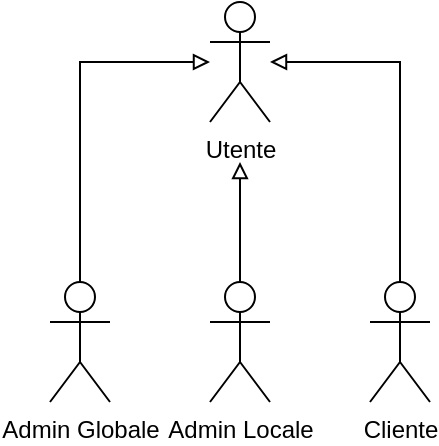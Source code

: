 <mxfile version="24.9.2">
  <diagram name="Page-1" id="929967ad-93f9-6ef4-fab6-5d389245f69c">
    <mxGraphModel dx="880" dy="480" grid="1" gridSize="10" guides="1" tooltips="1" connect="1" arrows="1" fold="1" page="1" pageScale="1.5" pageWidth="1169" pageHeight="826" background="none" math="0" shadow="0">
      <root>
        <mxCell id="0" style=";html=1;" />
        <mxCell id="1" style=";html=1;" parent="0" />
        <mxCell id="ePUQpkzo7ko2c0lcYNFo-2" value="Utente" style="shape=umlActor;verticalLabelPosition=bottom;verticalAlign=top;html=1;outlineConnect=0;" parent="1" vertex="1">
          <mxGeometry x="210" y="640" width="30" height="60" as="geometry" />
        </mxCell>
        <mxCell id="ePUQpkzo7ko2c0lcYNFo-3" value="Admin Globale" style="shape=umlActor;verticalLabelPosition=bottom;verticalAlign=top;html=1;outlineConnect=0;" parent="1" vertex="1">
          <mxGeometry x="130" y="780" width="30" height="60" as="geometry" />
        </mxCell>
        <mxCell id="KTMDN4Z3QXYRXXIMXmHU-10" style="edgeStyle=orthogonalEdgeStyle;rounded=0;orthogonalLoop=1;jettySize=auto;html=1;exitX=0.5;exitY=0;exitDx=0;exitDy=0;exitPerimeter=0;endArrow=block;endFill=0;" edge="1" parent="1" source="ePUQpkzo7ko2c0lcYNFo-4">
          <mxGeometry relative="1" as="geometry">
            <mxPoint x="225" y="720" as="targetPoint" />
          </mxGeometry>
        </mxCell>
        <mxCell id="ePUQpkzo7ko2c0lcYNFo-4" value="Admin Locale" style="shape=umlActor;verticalLabelPosition=bottom;verticalAlign=top;html=1;outlineConnect=0;" parent="1" vertex="1">
          <mxGeometry x="210" y="780" width="30" height="60" as="geometry" />
        </mxCell>
        <mxCell id="ePUQpkzo7ko2c0lcYNFo-12" style="edgeStyle=orthogonalEdgeStyle;rounded=0;orthogonalLoop=1;jettySize=auto;html=1;endArrow=block;endFill=0;exitX=0.5;exitY=0;exitDx=0;exitDy=0;exitPerimeter=0;" parent="1" source="ePUQpkzo7ko2c0lcYNFo-3" target="ePUQpkzo7ko2c0lcYNFo-2" edge="1">
          <mxGeometry relative="1" as="geometry">
            <mxPoint x="135" y="750" as="sourcePoint" />
            <Array as="points">
              <mxPoint x="145" y="670" />
            </Array>
          </mxGeometry>
        </mxCell>
        <mxCell id="ePUQpkzo7ko2c0lcYNFo-13" style="edgeStyle=orthogonalEdgeStyle;rounded=0;orthogonalLoop=1;jettySize=auto;html=1;endArrow=block;endFill=0;exitX=0.5;exitY=0;exitDx=0;exitDy=0;exitPerimeter=0;" parent="1" source="ePUQpkzo7ko2c0lcYNFo-9" target="ePUQpkzo7ko2c0lcYNFo-2" edge="1">
          <mxGeometry relative="1" as="geometry">
            <mxPoint x="180" y="670" as="targetPoint" />
            <Array as="points">
              <mxPoint x="305" y="740" />
              <mxPoint x="305" y="670" />
            </Array>
          </mxGeometry>
        </mxCell>
        <mxCell id="ePUQpkzo7ko2c0lcYNFo-9" value="Cliente" style="shape=umlActor;verticalLabelPosition=bottom;verticalAlign=top;html=1;outlineConnect=0;" parent="1" vertex="1">
          <mxGeometry x="290" y="780" width="30" height="60" as="geometry" />
        </mxCell>
      </root>
    </mxGraphModel>
  </diagram>
</mxfile>
